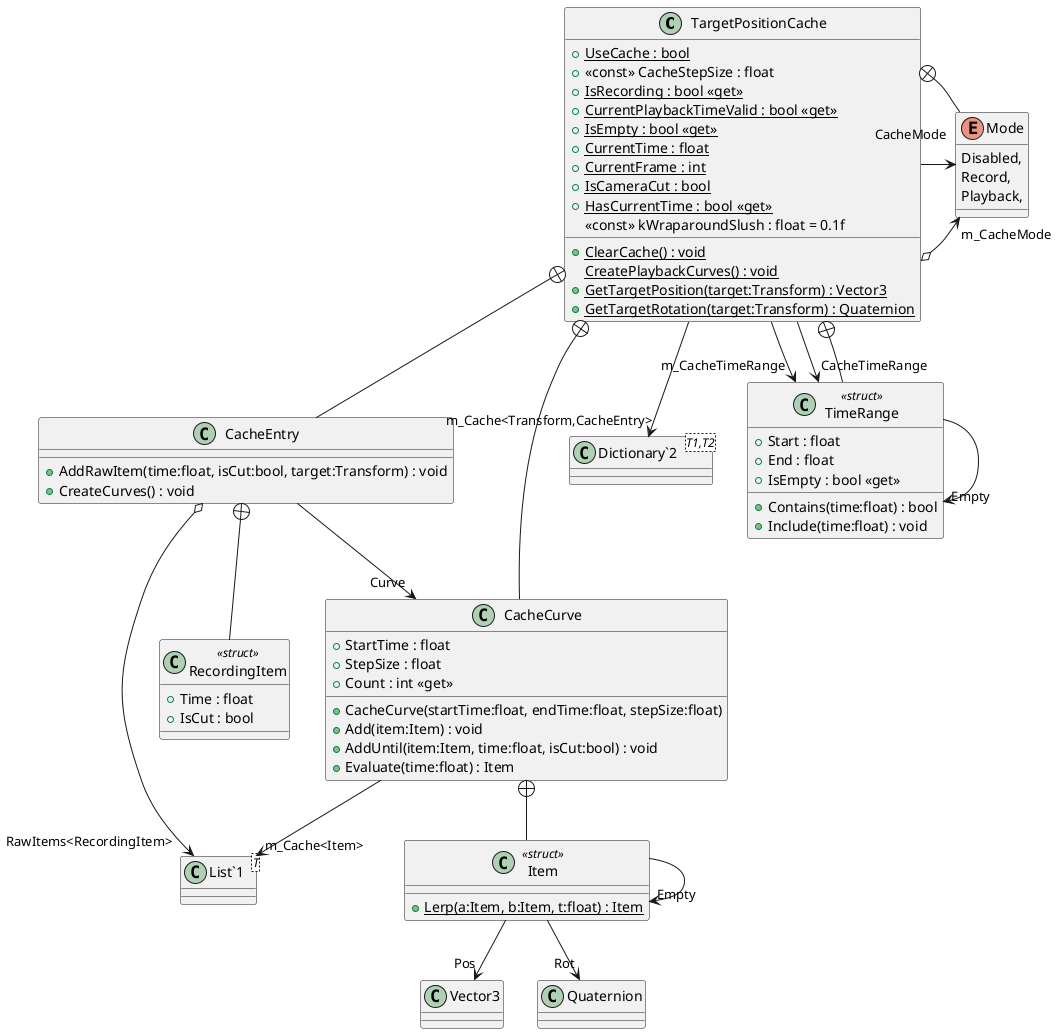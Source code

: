 @startuml
class TargetPositionCache {
    + {static} UseCache : bool
    + <<const>> CacheStepSize : float
    + {static} IsRecording : bool <<get>>
    + {static} CurrentPlaybackTimeValid : bool <<get>>
    + {static} IsEmpty : bool <<get>>
    + {static} CurrentTime : float
    + {static} CurrentFrame : int
    + {static} IsCameraCut : bool
    + {static} HasCurrentTime : bool <<get>>
    + {static} ClearCache() : void
    {static} CreatePlaybackCurves() : void
    <<const>> kWraparoundSlush : float = 0.1f
    + {static} GetTargetPosition(target:Transform) : Vector3
    + {static} GetTargetRotation(target:Transform) : Quaternion
}
enum Mode {
    Disabled,
    Record,
    Playback,
}
class CacheCurve {
    + StartTime : float
    + StepSize : float
    + Count : int <<get>>
    + CacheCurve(startTime:float, endTime:float, stepSize:float)
    + Add(item:Item) : void
    + AddUntil(item:Item, time:float, isCut:bool) : void
    + Evaluate(time:float) : Item
}
class CacheEntry {
    + AddRawItem(time:float, isCut:bool, target:Transform) : void
    + CreateCurves() : void
}
class "Dictionary`2"<T1,T2> {
}
class TimeRange <<struct>> {
    + Start : float
    + End : float
    + IsEmpty : bool <<get>>
    + Contains(time:float) : bool
    + Include(time:float) : void
}
class Item <<struct>> {
    + {static} Lerp(a:Item, b:Item, t:float) : Item
}
class "List`1"<T> {
}
class RecordingItem <<struct>> {
    + Time : float
    + IsCut : bool
}
TargetPositionCache o-> "m_CacheMode" Mode
TargetPositionCache --> "CacheMode" Mode
TargetPositionCache --> "m_Cache<Transform,CacheEntry>" "Dictionary`2"
TargetPositionCache --> "m_CacheTimeRange" TimeRange
TargetPositionCache --> "CacheTimeRange" TimeRange
TargetPositionCache +-- Mode
TargetPositionCache +-- CacheCurve
CacheCurve --> "m_Cache<Item>" "List`1"
TargetPositionCache +-- CacheEntry
CacheEntry --> "Curve" CacheCurve
CacheEntry o-> "RawItems<RecordingItem>" "List`1"
TargetPositionCache +-- TimeRange
TimeRange --> "Empty" TimeRange
CacheCurve +-- Item
Item --> "Pos" Vector3
Item --> "Rot" Quaternion
Item --> "Empty" Item
CacheEntry +-- RecordingItem
@enduml
